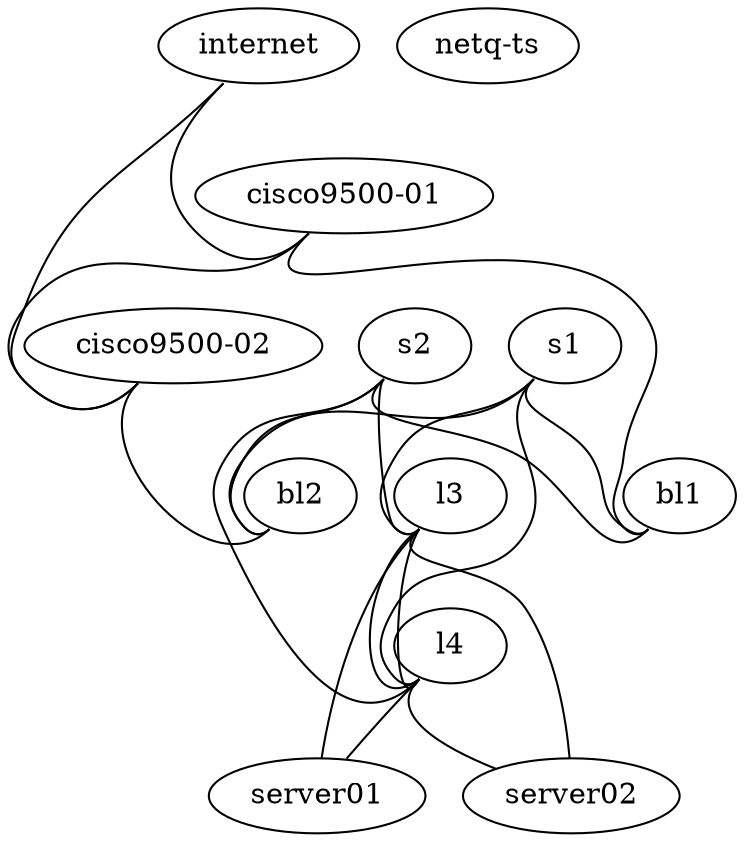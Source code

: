 graph site {
 "internet" [function="internet" os="CumulusCommunity/cumulus-vx" version="3.7.4" memory="1024" config="./helper_scripts/extra_switch_config.sh" mgmt_ip="192.168.200.1"]
 "cisco9500-01" [function="cisco" os="CumulusCommunity/cumulus-vx" version="3.7.4" memory="1024" config="./helper_scripts/extra_switch_config.sh" mgmt_ip="192.168.200.2"]
 "cisco9500-02" [function="cisco" os="CumulusCommunity/cumulus-vx" version="3.7.4" memory="1024" config="./helper_scripts/extra_switch_config.sh" mgmt_ip="192.168.200.3"]
 "s1" [function="spine" os="CumulusCommunity/cumulus-vx" version="3.7.4" memory="1024" config="./helper_scripts/extra_switch_config.sh" mgmt_ip="192.168.200.4"]
 "s2" [function="spine" os="CumulusCommunity/cumulus-vx" version="3.7.4" memory="1024" config="./helper_scripts/extra_switch_config.sh" mgmt_ip="192.168.200.5"]
 "bl1" [function="leaf" os="CumulusCommunity/cumulus-vx" version="3.7.4" memory="1024" config="./helper_scripts/extra_switch_config.sh" mgmt_ip="192.168.200.6"]
 "bl2" [function="leaf" os="CumulusCommunity/cumulus-vx" version="3.7.4" memory="1024" config="./helper_scripts/extra_switch_config.sh" mgmt_ip="192.168.200.7"]
 "l3" [function="leaf" os="CumulusCommunity/cumulus-vx" version="3.7.4" memory="1024" config="./helper_scripts/extra_switch_config.sh" mgmt_ip="192.168.200.8"]
 "l4" [function="leaf" os="CumulusCommunity/cumulus-vx" version="3.7.4" memory="1024" config="./helper_scripts/extra_switch_config.sh" mgmt_ip="192.168.200.9"]
 "server01" [function="host" os="yk0/ubuntu-xenial" memory="768" config="./helper_scripts/extra_server_config.sh" mgmt_ip="192.168.200.10"]
 "server02" [function="host" os="yk0/ubuntu-xenial" memory="768" config="./helper_scripts/extra_server_config.sh" mgmt_ip="192.168.200.11"]
 "netq-ts"   [function="host" config="./helper_scripts/extra_server_config.sh" mgmt_ip="192.168.200.250" memory="2048" os="cumulus/ts"]



"internet":"swp1" -- "cisco9500-01":"swp4"
"internet":"swp2" -- "cisco9500-02":"swp4"
"cisco9500-01":"swp1" -- "bl1":"swp25"
"cisco9500-02":"swp1" -- "bl2":"swp55"
"cisco9500-01":"swp3" -- "cisco9500-02":"swp3"

"s1":"swp1" -- "bl1":"swp29"
"s1":"swp2" -- "bl2":"swp53"
"s1":"swp3" -- "l3":"swp53"
"s1":"swp4" -- "l4":"swp53"
"s2":"swp1" -- "bl1":"swp30"
"s2":"swp2" -- "bl2":"swp54"
"s2":"swp3" -- "l3":"swp54"
"s2":"swp4" -- "l4":"swp54"
"l3":"swp1" -- "server01":"eth1"
"l3":"swp2" -- "server02":"eth1"
"l4":"swp1" -- "server01":"eth2"
"l4":"swp2" -- "server02":"eth2"
"l3":"swp55" -- "l4":"swp55"
"l3":"swp56" -- "l4":"swp56"
}

